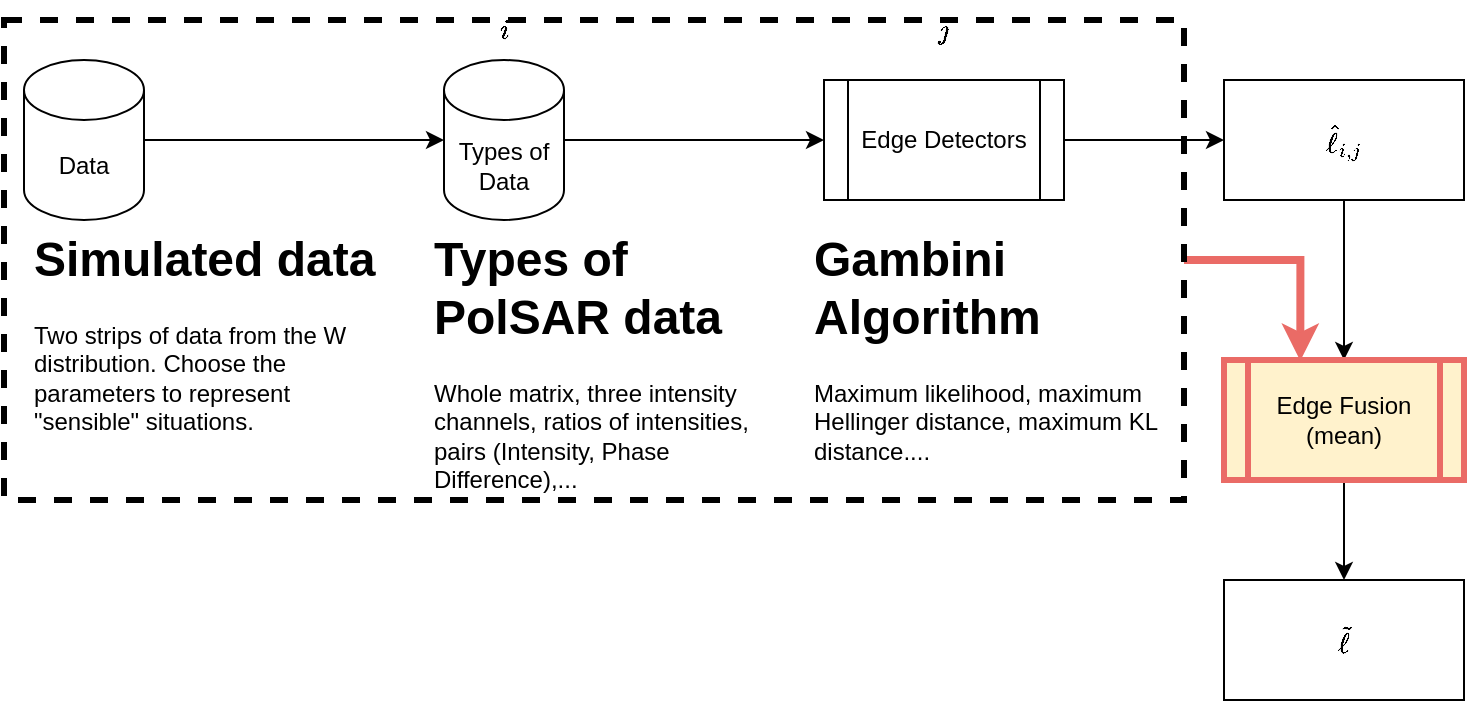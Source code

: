 <mxfile version="20.3.0" type="device"><diagram id="aPqFjfHdp2ov23MmO11j" name="Page-1"><mxGraphModel dx="1045" dy="742" grid="1" gridSize="10" guides="1" tooltips="1" connect="1" arrows="1" fold="1" page="1" pageScale="1" pageWidth="827" pageHeight="1169" math="1" shadow="0"><root><mxCell id="0"/><mxCell id="1" parent="0"/><mxCell id="Igt_NZXIWE6q9oYvYf-7-4" value="" style="edgeStyle=orthogonalEdgeStyle;rounded=0;orthogonalLoop=1;jettySize=auto;html=1;" edge="1" parent="1" source="Igt_NZXIWE6q9oYvYf-7-1" target="Igt_NZXIWE6q9oYvYf-7-3"><mxGeometry relative="1" as="geometry"/></mxCell><mxCell id="Igt_NZXIWE6q9oYvYf-7-1" value="Data" style="shape=cylinder3;whiteSpace=wrap;html=1;boundedLbl=1;backgroundOutline=1;size=15;" vertex="1" parent="1"><mxGeometry x="40" y="40" width="60" height="80" as="geometry"/></mxCell><mxCell id="Igt_NZXIWE6q9oYvYf-7-2" value="&lt;h1&gt;Simulated data&lt;/h1&gt;&lt;p&gt;Two strips of data from the W distribution. Choose the parameters to represent &quot;sensible&quot; situations.&lt;/p&gt;" style="text;html=1;strokeColor=none;fillColor=none;spacing=5;spacingTop=-20;whiteSpace=wrap;overflow=hidden;rounded=0;" vertex="1" parent="1"><mxGeometry x="40" y="120" width="190" height="120" as="geometry"/></mxCell><mxCell id="Igt_NZXIWE6q9oYvYf-7-7" value="" style="edgeStyle=orthogonalEdgeStyle;rounded=0;orthogonalLoop=1;jettySize=auto;html=1;" edge="1" parent="1" source="Igt_NZXIWE6q9oYvYf-7-3" target="Igt_NZXIWE6q9oYvYf-7-6"><mxGeometry relative="1" as="geometry"/></mxCell><mxCell id="Igt_NZXIWE6q9oYvYf-7-3" value="Types of Data" style="shape=cylinder3;whiteSpace=wrap;html=1;boundedLbl=1;backgroundOutline=1;size=15;" vertex="1" parent="1"><mxGeometry x="250" y="40" width="60" height="80" as="geometry"/></mxCell><mxCell id="Igt_NZXIWE6q9oYvYf-7-5" value="&lt;h1&gt;Types of PolSAR data&lt;/h1&gt;&lt;p&gt;Whole matrix, three intensity channels, ratios of intensities, pairs (Intensity, Phase Difference),...&lt;/p&gt;" style="text;html=1;strokeColor=none;fillColor=none;spacing=5;spacingTop=-20;whiteSpace=wrap;overflow=hidden;rounded=0;" vertex="1" parent="1"><mxGeometry x="240" y="120" width="190" height="140" as="geometry"/></mxCell><mxCell id="Igt_NZXIWE6q9oYvYf-7-11" value="" style="edgeStyle=orthogonalEdgeStyle;rounded=0;orthogonalLoop=1;jettySize=auto;html=1;" edge="1" parent="1" source="Igt_NZXIWE6q9oYvYf-7-6" target="Igt_NZXIWE6q9oYvYf-7-10"><mxGeometry relative="1" as="geometry"/></mxCell><mxCell id="Igt_NZXIWE6q9oYvYf-7-6" value="Edge Detectors" style="shape=process;whiteSpace=wrap;html=1;backgroundOutline=1;" vertex="1" parent="1"><mxGeometry x="440" y="50" width="120" height="60" as="geometry"/></mxCell><mxCell id="Igt_NZXIWE6q9oYvYf-7-8" value="&lt;h1&gt;Gambini Algorithm&lt;/h1&gt;&lt;p&gt;Maximum likelihood, maximum Hellinger distance, maximum KL distance,...&lt;/p&gt;" style="text;html=1;strokeColor=none;fillColor=none;spacing=5;spacingTop=-20;whiteSpace=wrap;overflow=hidden;rounded=0;" vertex="1" parent="1"><mxGeometry x="430" y="120" width="190" height="120" as="geometry"/></mxCell><mxCell id="Igt_NZXIWE6q9oYvYf-7-15" value="" style="edgeStyle=orthogonalEdgeStyle;rounded=0;orthogonalLoop=1;jettySize=auto;html=1;" edge="1" parent="1" source="Igt_NZXIWE6q9oYvYf-7-10" target="Igt_NZXIWE6q9oYvYf-7-14"><mxGeometry relative="1" as="geometry"/></mxCell><mxCell id="Igt_NZXIWE6q9oYvYf-7-10" value="$$\widehat{\ell}_{i,j}$$" style="whiteSpace=wrap;html=1;" vertex="1" parent="1"><mxGeometry x="640" y="50" width="120" height="60" as="geometry"/></mxCell><mxCell id="Igt_NZXIWE6q9oYvYf-7-12" value="$$i$$" style="text;html=1;strokeColor=none;fillColor=none;align=center;verticalAlign=middle;whiteSpace=wrap;rounded=0;" vertex="1" parent="1"><mxGeometry x="250" y="10" width="60" height="30" as="geometry"/></mxCell><mxCell id="Igt_NZXIWE6q9oYvYf-7-13" value="$$j$$" style="text;html=1;strokeColor=none;fillColor=none;align=center;verticalAlign=middle;whiteSpace=wrap;rounded=0;" vertex="1" parent="1"><mxGeometry x="470" y="10" width="60" height="30" as="geometry"/></mxCell><mxCell id="Igt_NZXIWE6q9oYvYf-7-17" style="edgeStyle=orthogonalEdgeStyle;rounded=0;orthogonalLoop=1;jettySize=auto;html=1;entryX=0.5;entryY=0;entryDx=0;entryDy=0;" edge="1" parent="1" source="Igt_NZXIWE6q9oYvYf-7-14" target="Igt_NZXIWE6q9oYvYf-7-16"><mxGeometry relative="1" as="geometry"/></mxCell><mxCell id="Igt_NZXIWE6q9oYvYf-7-14" value="Edge Fusion (mean)" style="shape=process;whiteSpace=wrap;html=1;backgroundOutline=1;fillColor=#fff2cc;strokeColor=#EA6B66;strokeWidth=3;" vertex="1" parent="1"><mxGeometry x="640" y="190" width="120" height="60" as="geometry"/></mxCell><mxCell id="Igt_NZXIWE6q9oYvYf-7-16" value="$$\widetilde \ell$$" style="rounded=0;whiteSpace=wrap;html=1;" vertex="1" parent="1"><mxGeometry x="640" y="300" width="120" height="60" as="geometry"/></mxCell><mxCell id="Igt_NZXIWE6q9oYvYf-7-21" style="edgeStyle=orthogonalEdgeStyle;rounded=0;orthogonalLoop=1;jettySize=auto;html=1;entryX=0.318;entryY=0.007;entryDx=0;entryDy=0;entryPerimeter=0;strokeColor=#EA6B66;strokeWidth=4;" edge="1" parent="1" source="Igt_NZXIWE6q9oYvYf-7-20" target="Igt_NZXIWE6q9oYvYf-7-14"><mxGeometry relative="1" as="geometry"/></mxCell><mxCell id="Igt_NZXIWE6q9oYvYf-7-20" value="" style="rounded=0;whiteSpace=wrap;html=1;fillColor=none;dashed=1;strokeWidth=3;" vertex="1" parent="1"><mxGeometry x="30" y="20" width="590" height="240" as="geometry"/></mxCell></root></mxGraphModel></diagram></mxfile>
